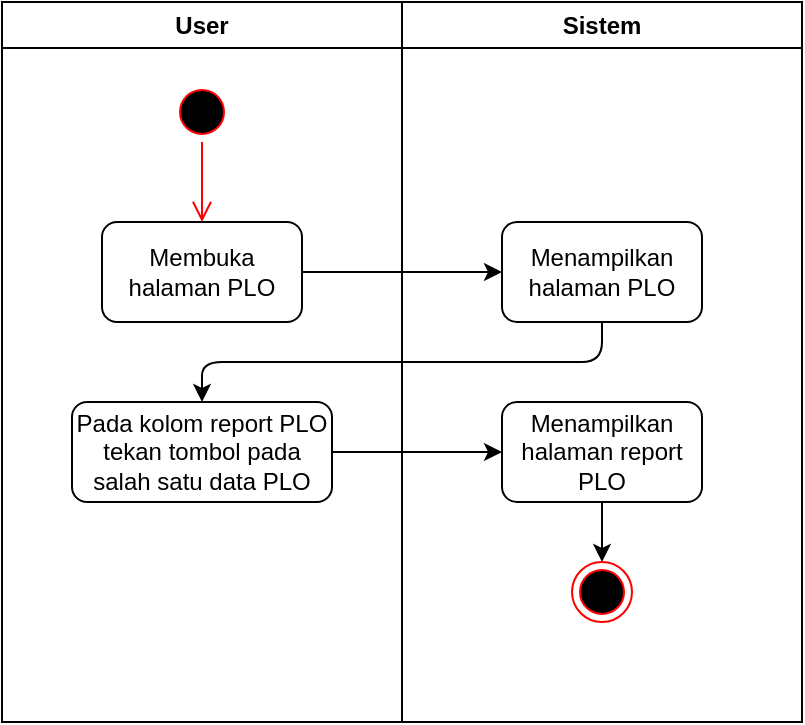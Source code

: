 <mxfile>
    <diagram id="AgSQ-iSsKZNfakdArKYx" name="Page-1">
        <mxGraphModel dx="394" dy="301" grid="1" gridSize="10" guides="1" tooltips="1" connect="1" arrows="1" fold="1" page="1" pageScale="1" pageWidth="850" pageHeight="1100" math="0" shadow="0">
            <root>
                <mxCell id="0"/>
                <mxCell id="1" parent="0"/>
                <mxCell id="2" value="User" style="swimlane;whiteSpace=wrap;html=1;startSize=23;" parent="1" vertex="1">
                    <mxGeometry x="80" y="80" width="200" height="360" as="geometry"/>
                </mxCell>
                <mxCell id="5" value="" style="ellipse;html=1;shape=startState;fillColor=#000000;strokeColor=#ff0000;" parent="2" vertex="1">
                    <mxGeometry x="85" y="40" width="30" height="30" as="geometry"/>
                </mxCell>
                <mxCell id="6" value="" style="edgeStyle=orthogonalEdgeStyle;html=1;verticalAlign=bottom;endArrow=open;endSize=8;strokeColor=#ff0000;entryX=0.5;entryY=0;entryDx=0;entryDy=0;" parent="2" source="5" target="7" edge="1">
                    <mxGeometry relative="1" as="geometry">
                        <mxPoint x="100" y="110" as="targetPoint"/>
                    </mxGeometry>
                </mxCell>
                <mxCell id="7" value="Membuka halaman PLO" style="rounded=1;whiteSpace=wrap;html=1;" parent="2" vertex="1">
                    <mxGeometry x="50" y="110" width="100" height="50" as="geometry"/>
                </mxCell>
                <mxCell id="10" value="Pada kolom report PLO tekan tombol pada salah satu data PLO" style="rounded=1;whiteSpace=wrap;html=1;" parent="2" vertex="1">
                    <mxGeometry x="35" y="200" width="130" height="50" as="geometry"/>
                </mxCell>
                <mxCell id="4" value="Sistem" style="swimlane;whiteSpace=wrap;html=1;" parent="1" vertex="1">
                    <mxGeometry x="280" y="80" width="200" height="360" as="geometry"/>
                </mxCell>
                <mxCell id="8" value="Menampilkan halaman PLO" style="rounded=1;whiteSpace=wrap;html=1;" parent="4" vertex="1">
                    <mxGeometry x="50" y="110" width="100" height="50" as="geometry"/>
                </mxCell>
                <mxCell id="15" value="" style="edgeStyle=none;html=1;entryX=0.5;entryY=0;entryDx=0;entryDy=0;" parent="4" source="12" target="16" edge="1">
                    <mxGeometry relative="1" as="geometry">
                        <mxPoint x="100" y="290" as="targetPoint"/>
                    </mxGeometry>
                </mxCell>
                <mxCell id="12" value="Menampilkan halaman report PLO" style="rounded=1;whiteSpace=wrap;html=1;" parent="4" vertex="1">
                    <mxGeometry x="50" y="200" width="100" height="50" as="geometry"/>
                </mxCell>
                <mxCell id="16" value="" style="ellipse;html=1;shape=endState;fillColor=#000000;strokeColor=#ff0000;" parent="4" vertex="1">
                    <mxGeometry x="85" y="280" width="30" height="30" as="geometry"/>
                </mxCell>
                <mxCell id="9" value="" style="edgeStyle=none;html=1;" parent="1" source="7" target="8" edge="1">
                    <mxGeometry relative="1" as="geometry"/>
                </mxCell>
                <mxCell id="11" value="" style="edgeStyle=none;html=1;exitX=0.5;exitY=1;exitDx=0;exitDy=0;entryX=0.5;entryY=0;entryDx=0;entryDy=0;" parent="1" source="8" target="10" edge="1">
                    <mxGeometry relative="1" as="geometry">
                        <Array as="points">
                            <mxPoint x="380" y="260"/>
                            <mxPoint x="180" y="260"/>
                        </Array>
                    </mxGeometry>
                </mxCell>
                <mxCell id="13" value="" style="edgeStyle=none;html=1;" parent="1" source="10" target="12" edge="1">
                    <mxGeometry relative="1" as="geometry"/>
                </mxCell>
            </root>
        </mxGraphModel>
    </diagram>
</mxfile>